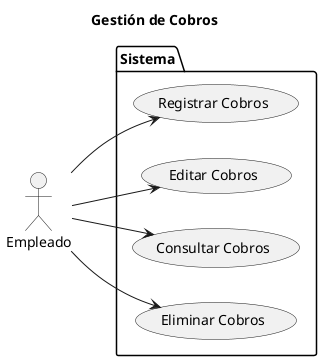 @startuml CU_Cobros

left to right direction

title Gestión de Cobros

actor Empleado as User

package Sistema {

    USECASE "Registrar Cobros" as UC_Registrar
    USECASE "Editar Cobros" as UC_Editar
    USECASE "Consultar Cobros" as UC_Consultar
    USECASE "Eliminar Cobros" as UC_Eliminar

}

User --> UC_Registrar
User --> UC_Editar
User --> UC_Consultar
User --> UC_Eliminar

@enduml